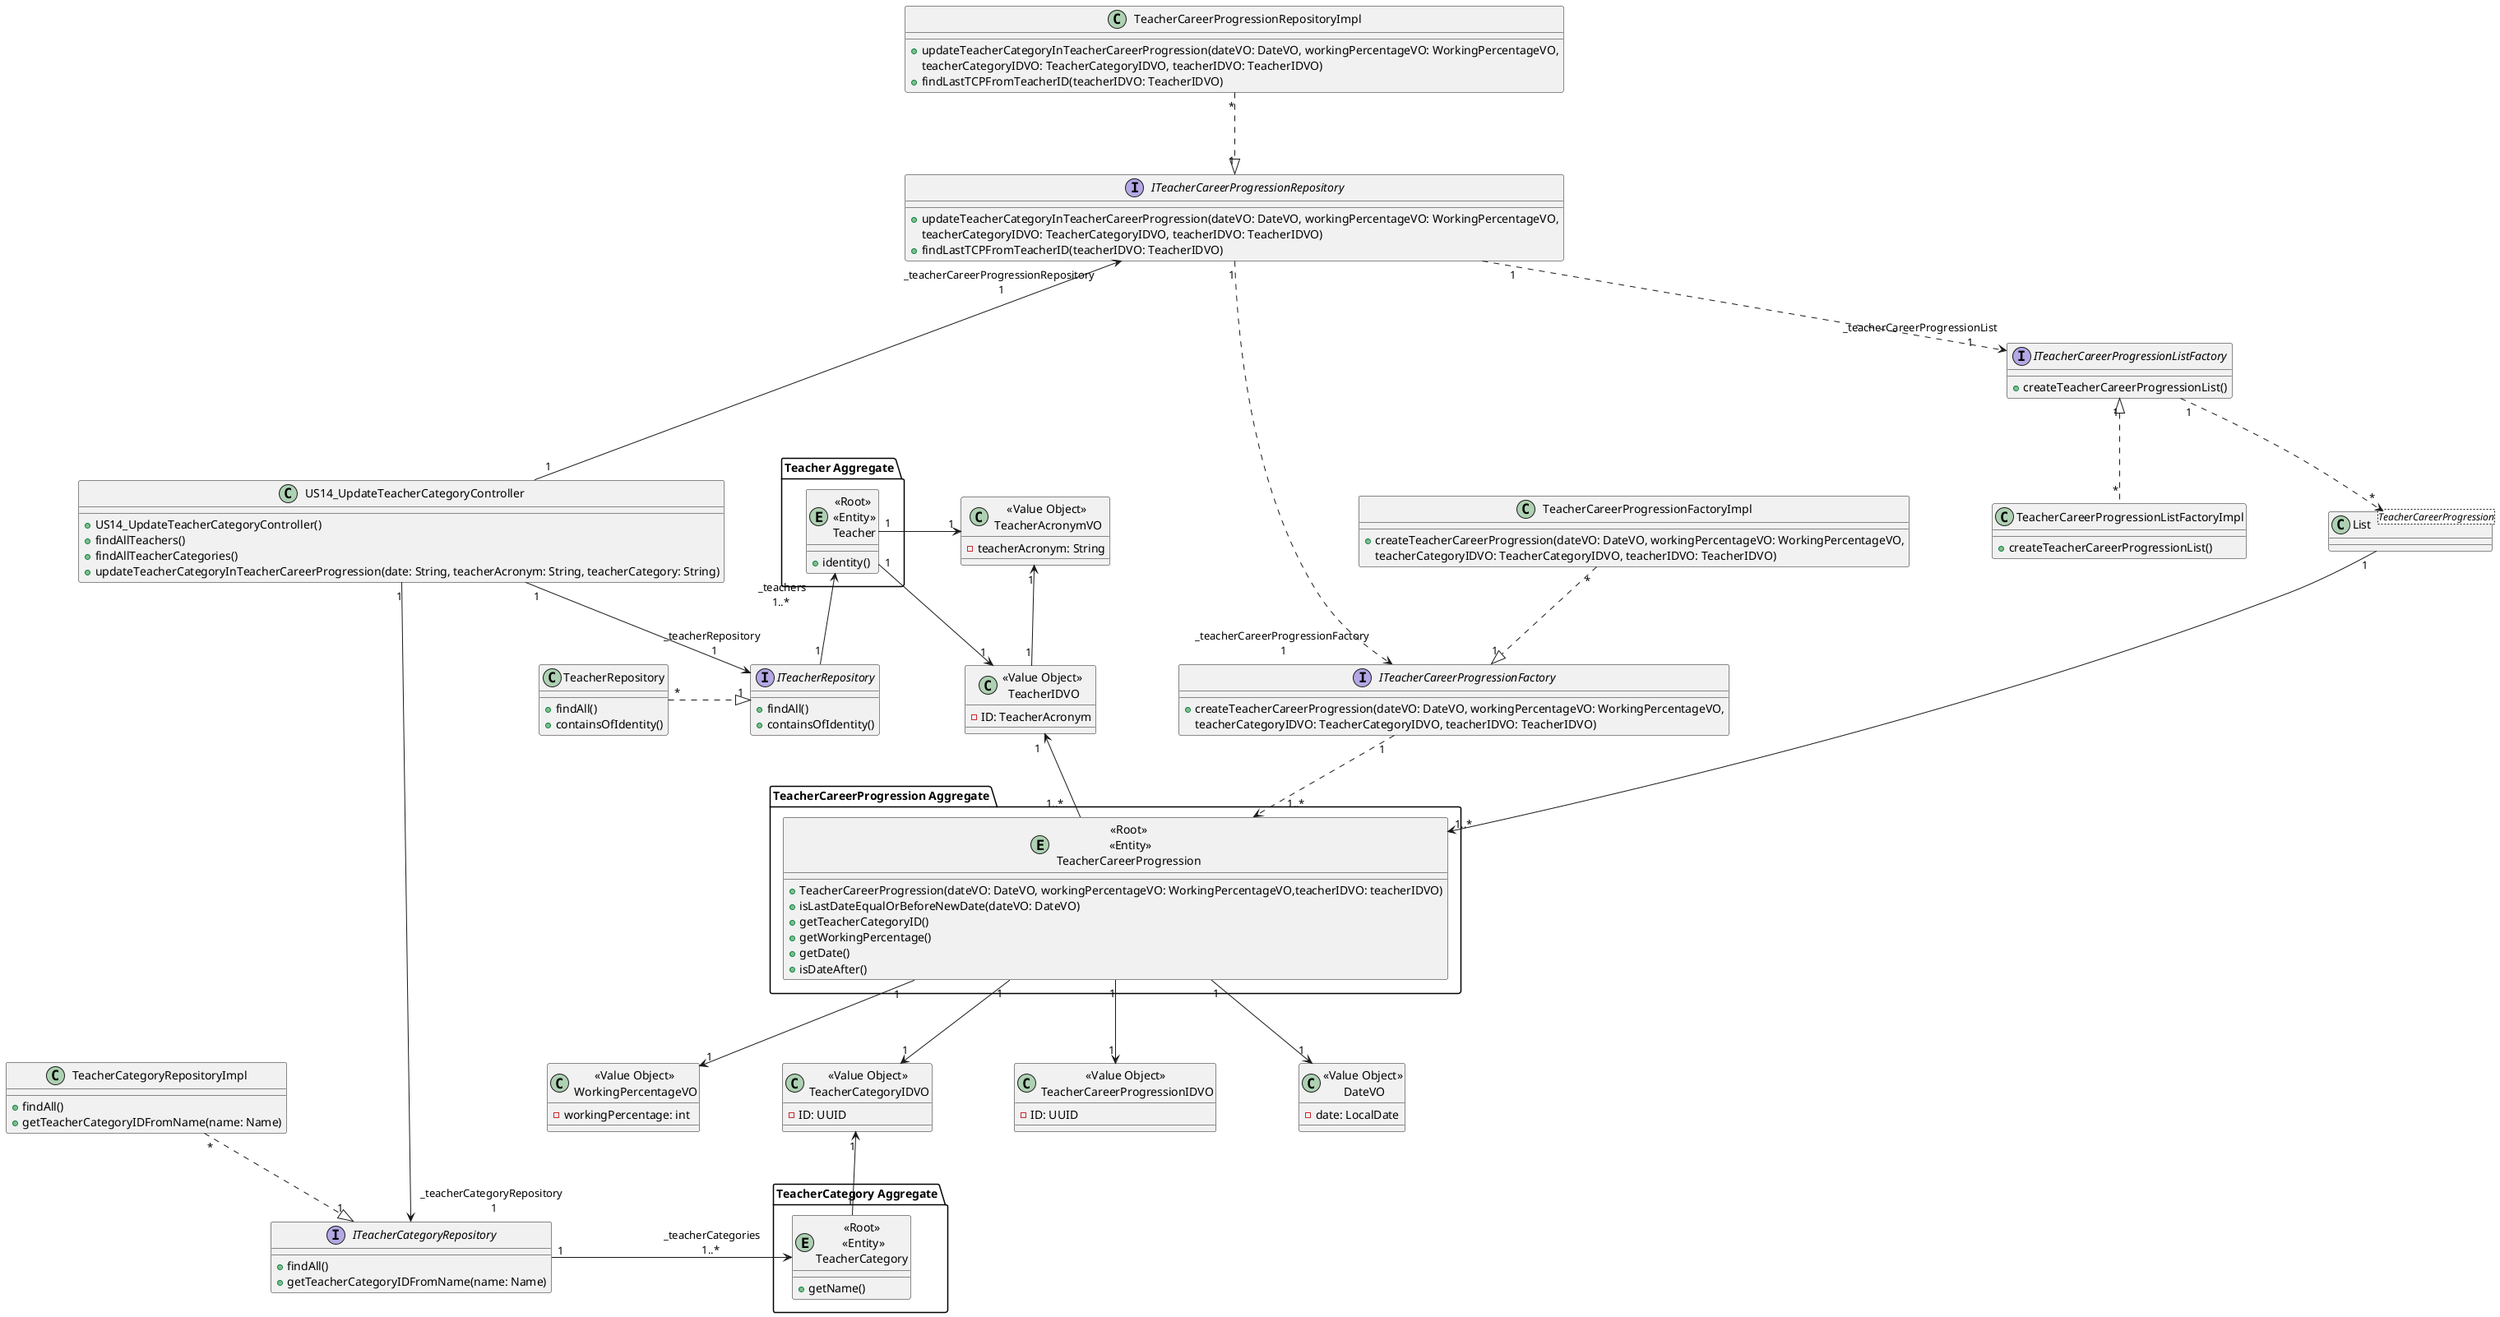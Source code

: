 @startuml

skinparam ranksep 100
skinparam nodesep 100

class US14_UpdateTeacherCategoryController {
    +US14_UpdateTeacherCategoryController()
    +findAllTeachers()
    +findAllTeacherCategories()
    +updateTeacherCategoryInTeacherCareerProgression(date: String, teacherAcronym: String, teacherCategory: String)
}

package "Teacher Aggregate" {
    entity "<<Root>>\n <<Entity>>\n Teacher" {
         +identity()
    }
}

class "<<Value Object>>\n TeacherIDVO" {
        -ID: TeacherAcronym
    }

class "<<Value Object>>\n TeacherAcronymVO" {
        -teacherAcronym: String
    }


package "TeacherCareerProgression Aggregate" {
    entity "<<Root>>\n <<Entity>>\nTeacherCareerProgression" {
        +TeacherCareerProgression(dateVO: DateVO, workingPercentageVO: WorkingPercentageVO,teacherIDVO: teacherIDVO)
        +isLastDateEqualOrBeforeNewDate(dateVO: DateVO)
        +getTeacherCategoryID()
        +getWorkingPercentage()
        +getDate()
        +isDateAfter()
    }
}

    class "<<Value Object>>\n TeacherCareerProgressionIDVO" {
          -ID: UUID
    }

    class "<<Value Object>>\n DateVO" {
          -date: LocalDate
    }

    class "<<Value Object>>\n WorkingPercentageVO" {
          -workingPercentage: int
   }

class "<<Value Object>>\n TeacherCategoryIDVO" {
                -ID: UUID
}

package "TeacherCategory Aggregate" {
    entity "<<Root>>\n <<Entity>>\nTeacherCategory" {
        + getName()
    }
}

class TeacherCareerProgressionRepositoryImpl {
    +updateTeacherCategoryInTeacherCareerProgression(dateVO: DateVO, workingPercentageVO: WorkingPercentageVO,
    teacherCategoryIDVO: TeacherCategoryIDVO, teacherIDVO: TeacherIDVO)
    +findLastTCPFromTeacherID(teacherIDVO: TeacherIDVO)
}

class TeacherRepository {
    +findAll()
    +containsOfIdentity()
}

interface ITeacherCareerProgressionRepository {
    +updateTeacherCategoryInTeacherCareerProgression(dateVO: DateVO, workingPercentageVO: WorkingPercentageVO,
    teacherCategoryIDVO: TeacherCategoryIDVO, teacherIDVO: TeacherIDVO)
    +findLastTCPFromTeacherID(teacherIDVO: TeacherIDVO)
}

interface ITeacherRepository {
    +findAll()
    +containsOfIdentity()
}

interface ITeacherCategoryRepository {
    +findAll()
    +getTeacherCategoryIDFromName(name: Name)
}

class TeacherCategoryRepositoryImpl {
    +findAll()
    +getTeacherCategoryIDFromName(name: Name)
}

class TeacherCareerProgressionFactoryImpl {
    +createTeacherCareerProgression(dateVO: DateVO, workingPercentageVO: WorkingPercentageVO,
                                        teacherCategoryIDVO: TeacherCategoryIDVO, teacherIDVO: TeacherIDVO)
}

interface ITeacherCareerProgressionFactory {
    +createTeacherCareerProgression(dateVO: DateVO, workingPercentageVO: WorkingPercentageVO,
                                        teacherCategoryIDVO: TeacherCategoryIDVO, teacherIDVO: TeacherIDVO)
}

class TeacherCareerProgressionListFactoryImpl {
    +createTeacherCareerProgressionList()
}

interface ITeacherCareerProgressionListFactory {
    +createTeacherCareerProgressionList()
}

class List<TeacherCareerProgression> {
}

US14_UpdateTeacherCategoryController "1" -d-> "_teacherRepository \n 1" ITeacherRepository
US14_UpdateTeacherCategoryController "1" -l-> "_teacherCareerProgressionRepository \n 1" ITeacherCareerProgressionRepository
US14_UpdateTeacherCategoryController "1" -d-> "_teacherCategoryRepository \n 1" ITeacherCategoryRepository
"<<Root>>\n <<Entity>>\n Teacher" "_teachers         \n 1..*           " <-d- "1" ITeacherRepository
"<<Value Object>>\n TeacherIDVO" "1  " <-- "\n 1..*     " "<<Root>>\n <<Entity>>\nTeacherCareerProgression"
ITeacherCareerProgressionRepository "1" ..> "_teacherCareerProgressionFactory \n1" ITeacherCareerProgressionFactory
ITeacherCareerProgressionFactory "1" ..> "   \n        1..*" "<<Root>>\n <<Entity>>\nTeacherCareerProgression"
ITeacherCareerProgressionRepository "1" ..> "  _teacherCareerProgressionList \n                                     1" ITeacherCareerProgressionListFactory
TeacherCareerProgressionFactoryImpl "*" ..|> "1" ITeacherCareerProgressionFactory
TeacherCareerProgressionListFactoryImpl "*" .u.|> "1" ITeacherCareerProgressionListFactory
ITeacherCareerProgressionListFactory "1"..> "*" List
List "1" ---> "1..*" "<<Root>>\n <<Entity>>\nTeacherCareerProgression"
"<<Root>>\n <<Entity>>\n Teacher" "1" -d-> "1" "<<Value Object>>\n TeacherIDVO"
"<<Root>>\n <<Entity>>\nTeacherCareerProgression" "1" --> "1" "<<Value Object>>\n TeacherCareerProgressionIDVO"
"<<Root>>\n <<Entity>>\nTeacherCareerProgression" "1" --> "1" "<<Value Object>>\n DateVO"
"<<Root>>\n <<Entity>>\nTeacherCareerProgression" "1" --> "1" "<<Value Object>>\n WorkingPercentageVO"
"<<Root>>\n <<Entity>>\nTeacherCareerProgression" "1" -d-> "1" "<<Value Object>>\n TeacherCategoryIDVO"
"<<Value Object>>\n TeacherCategoryIDVO" "1" <-d- "1" "<<Root>>\n <<Entity>>\nTeacherCategory"
ITeacherCareerProgressionRepository "1" <|.u. "*" TeacherCareerProgressionRepositoryImpl
ITeacherRepository "1" <|.l. "*" TeacherRepository
ITeacherCategoryRepository "1" <|.u. "*" TeacherCategoryRepositoryImpl
"<<Value Object>>\n TeacherAcronymVO" "1" <-l- "1" "<<Root>>\n <<Entity>>\n Teacher"
"<<Value Object>>\n TeacherAcronymVO" "1" <-r- "1" "<<Value Object>>\n TeacherIDVO"
"<<Root>>\n <<Entity>>\nTeacherCategory" "_teacherCategories         \n 1..*           " <-r- "1" ITeacherCategoryRepository

@enduml